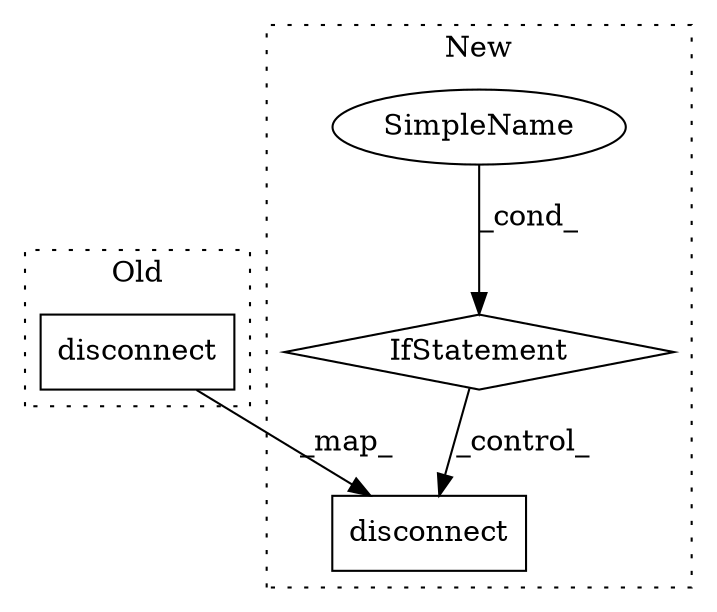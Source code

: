 digraph G {
subgraph cluster0 {
1 [label="disconnect" a="32" s="13011" l="12" shape="box"];
label = "Old";
style="dotted";
}
subgraph cluster1 {
2 [label="disconnect" a="32" s="13090" l="12" shape="box"];
3 [label="IfStatement" a="25" s="12580,12614" l="4,2" shape="diamond"];
4 [label="SimpleName" a="42" s="" l="" shape="ellipse"];
label = "New";
style="dotted";
}
1 -> 2 [label="_map_"];
3 -> 2 [label="_control_"];
4 -> 3 [label="_cond_"];
}